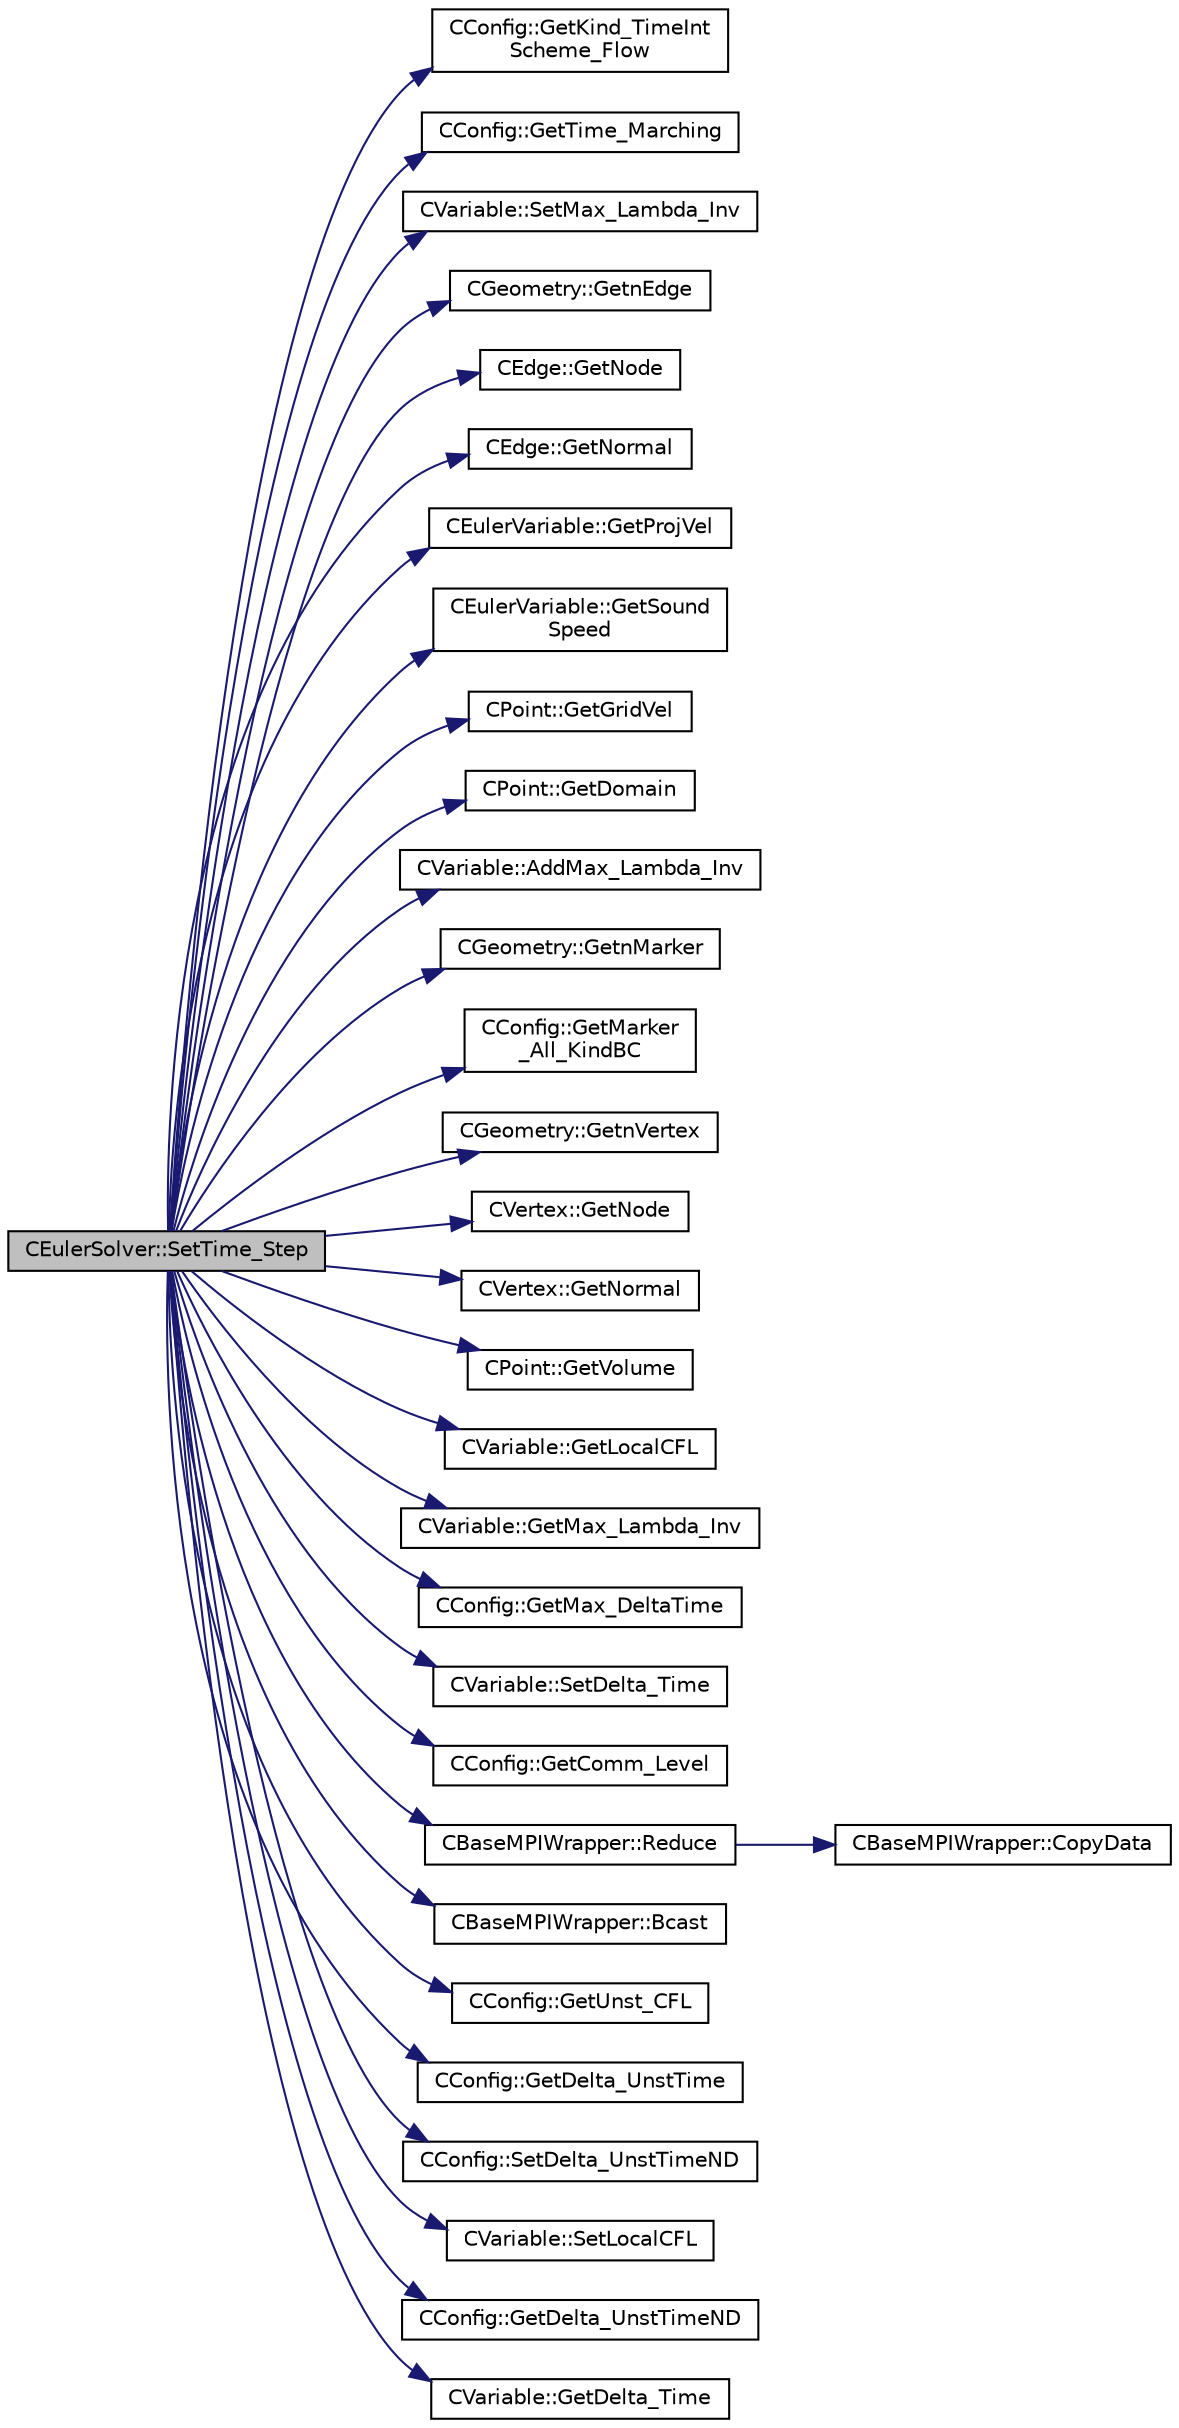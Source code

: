 digraph "CEulerSolver::SetTime_Step"
{
  edge [fontname="Helvetica",fontsize="10",labelfontname="Helvetica",labelfontsize="10"];
  node [fontname="Helvetica",fontsize="10",shape=record];
  rankdir="LR";
  Node3857 [label="CEulerSolver::SetTime_Step",height=0.2,width=0.4,color="black", fillcolor="grey75", style="filled", fontcolor="black"];
  Node3857 -> Node3858 [color="midnightblue",fontsize="10",style="solid",fontname="Helvetica"];
  Node3858 [label="CConfig::GetKind_TimeInt\lScheme_Flow",height=0.2,width=0.4,color="black", fillcolor="white", style="filled",URL="$class_c_config.html#a20e5fd7b43cfd2bf2bcf5137f12bc635",tooltip="Get the kind of integration scheme (explicit or implicit) for the flow equations. ..."];
  Node3857 -> Node3859 [color="midnightblue",fontsize="10",style="solid",fontname="Helvetica"];
  Node3859 [label="CConfig::GetTime_Marching",height=0.2,width=0.4,color="black", fillcolor="white", style="filled",URL="$class_c_config.html#a864d499ce740184803607801c47abda7",tooltip="Provides information about the time integration, and change the write in the output files information..."];
  Node3857 -> Node3860 [color="midnightblue",fontsize="10",style="solid",fontname="Helvetica"];
  Node3860 [label="CVariable::SetMax_Lambda_Inv",height=0.2,width=0.4,color="black", fillcolor="white", style="filled",URL="$class_c_variable.html#a2fd7b455a6eaf9b7b5cfe33062478f2e",tooltip="Set the value of the maximum eigenvalue for the inviscid terms of the PDE. "];
  Node3857 -> Node3861 [color="midnightblue",fontsize="10",style="solid",fontname="Helvetica"];
  Node3861 [label="CGeometry::GetnEdge",height=0.2,width=0.4,color="black", fillcolor="white", style="filled",URL="$class_c_geometry.html#a7d6e1e1d1e46da8f55ecbe1a9380530a",tooltip="Get number of edges. "];
  Node3857 -> Node3862 [color="midnightblue",fontsize="10",style="solid",fontname="Helvetica"];
  Node3862 [label="CEdge::GetNode",height=0.2,width=0.4,color="black", fillcolor="white", style="filled",URL="$class_c_edge.html#aee33b61d646e3fe59a4e23284ab1bf33",tooltip="Get the nodes of the edge. "];
  Node3857 -> Node3863 [color="midnightblue",fontsize="10",style="solid",fontname="Helvetica"];
  Node3863 [label="CEdge::GetNormal",height=0.2,width=0.4,color="black", fillcolor="white", style="filled",URL="$class_c_edge.html#ada210a6f0643f444e7e491fc4ed9e662",tooltip="Copy the the normal vector of a face. "];
  Node3857 -> Node3864 [color="midnightblue",fontsize="10",style="solid",fontname="Helvetica"];
  Node3864 [label="CEulerVariable::GetProjVel",height=0.2,width=0.4,color="black", fillcolor="white", style="filled",URL="$class_c_euler_variable.html#a38533a193a0d4207d457f176f8df7d4e",tooltip="Get the projected velocity in a unitary vector direction (compressible solver). "];
  Node3857 -> Node3865 [color="midnightblue",fontsize="10",style="solid",fontname="Helvetica"];
  Node3865 [label="CEulerVariable::GetSound\lSpeed",height=0.2,width=0.4,color="black", fillcolor="white", style="filled",URL="$class_c_euler_variable.html#ab2b300dcf4067e7b996d7c9aaa02939f",tooltip="Get the speed of the sound. "];
  Node3857 -> Node3866 [color="midnightblue",fontsize="10",style="solid",fontname="Helvetica"];
  Node3866 [label="CPoint::GetGridVel",height=0.2,width=0.4,color="black", fillcolor="white", style="filled",URL="$class_c_point.html#a62ec636f4a05ac578b582a053e8553f9",tooltip="Get the value of the grid velocity at the point. "];
  Node3857 -> Node3867 [color="midnightblue",fontsize="10",style="solid",fontname="Helvetica"];
  Node3867 [label="CPoint::GetDomain",height=0.2,width=0.4,color="black", fillcolor="white", style="filled",URL="$class_c_point.html#a1d7e22a60d4cfef356af1cba2bab3e55",tooltip="For parallel computation, its indicates if a point must be computed or not. "];
  Node3857 -> Node3868 [color="midnightblue",fontsize="10",style="solid",fontname="Helvetica"];
  Node3868 [label="CVariable::AddMax_Lambda_Inv",height=0.2,width=0.4,color="black", fillcolor="white", style="filled",URL="$class_c_variable.html#a5c0027af1f30a42811e243a655cf0830",tooltip="Add a value to the maximum eigenvalue for the inviscid terms of the PDE. "];
  Node3857 -> Node3869 [color="midnightblue",fontsize="10",style="solid",fontname="Helvetica"];
  Node3869 [label="CGeometry::GetnMarker",height=0.2,width=0.4,color="black", fillcolor="white", style="filled",URL="$class_c_geometry.html#a3c899d1370312702c189a8ee95a63ef7",tooltip="Get number of markers. "];
  Node3857 -> Node3870 [color="midnightblue",fontsize="10",style="solid",fontname="Helvetica"];
  Node3870 [label="CConfig::GetMarker\l_All_KindBC",height=0.2,width=0.4,color="black", fillcolor="white", style="filled",URL="$class_c_config.html#a57d43acc1457d2d27095ce006218862e",tooltip="Get the kind of boundary for each marker. "];
  Node3857 -> Node3871 [color="midnightblue",fontsize="10",style="solid",fontname="Helvetica"];
  Node3871 [label="CGeometry::GetnVertex",height=0.2,width=0.4,color="black", fillcolor="white", style="filled",URL="$class_c_geometry.html#a55427e474834af1941e13750b17975be",tooltip="Get number of vertices. "];
  Node3857 -> Node3872 [color="midnightblue",fontsize="10",style="solid",fontname="Helvetica"];
  Node3872 [label="CVertex::GetNode",height=0.2,width=0.4,color="black", fillcolor="white", style="filled",URL="$class_c_vertex.html#a95c513bf927464157ed96b6c79779a1f",tooltip="Get the node of the vertex. "];
  Node3857 -> Node3873 [color="midnightblue",fontsize="10",style="solid",fontname="Helvetica"];
  Node3873 [label="CVertex::GetNormal",height=0.2,width=0.4,color="black", fillcolor="white", style="filled",URL="$class_c_vertex.html#a0d289163c6f3384822fcb9ae86fc1c39",tooltip="Copy the the normal vector of a face. "];
  Node3857 -> Node3874 [color="midnightblue",fontsize="10",style="solid",fontname="Helvetica"];
  Node3874 [label="CPoint::GetVolume",height=0.2,width=0.4,color="black", fillcolor="white", style="filled",URL="$class_c_point.html#a3c526a15e767c7de9cf163800aa581e5",tooltip="Get area or volume of the control volume. "];
  Node3857 -> Node3875 [color="midnightblue",fontsize="10",style="solid",fontname="Helvetica"];
  Node3875 [label="CVariable::GetLocalCFL",height=0.2,width=0.4,color="black", fillcolor="white", style="filled",URL="$class_c_variable.html#a171dfc3e408be66993fde3da82b5a991",tooltip="Get the value of the local CFL number for the current control volume (CV). "];
  Node3857 -> Node3876 [color="midnightblue",fontsize="10",style="solid",fontname="Helvetica"];
  Node3876 [label="CVariable::GetMax_Lambda_Inv",height=0.2,width=0.4,color="black", fillcolor="white", style="filled",URL="$class_c_variable.html#a06881674ee4c942782a86419f3993ed6",tooltip="Get the value of the maximum eigenvalue for the inviscid terms of the PDE. "];
  Node3857 -> Node3877 [color="midnightblue",fontsize="10",style="solid",fontname="Helvetica"];
  Node3877 [label="CConfig::GetMax_DeltaTime",height=0.2,width=0.4,color="black", fillcolor="white", style="filled",URL="$class_c_config.html#aead37e73a494eb911a5603ff18ac0852",tooltip="Get the Courant Friedrich Levi number for unsteady simulations. "];
  Node3857 -> Node3878 [color="midnightblue",fontsize="10",style="solid",fontname="Helvetica"];
  Node3878 [label="CVariable::SetDelta_Time",height=0.2,width=0.4,color="black", fillcolor="white", style="filled",URL="$class_c_variable.html#a75d51484f25650269294a7925c0f5a3e",tooltip="Set the value of the time step. "];
  Node3857 -> Node3879 [color="midnightblue",fontsize="10",style="solid",fontname="Helvetica"];
  Node3879 [label="CConfig::GetComm_Level",height=0.2,width=0.4,color="black", fillcolor="white", style="filled",URL="$class_c_config.html#ab71278d2692ca5217674036650b02923",tooltip="Get the level of MPI communications to be performed. "];
  Node3857 -> Node3880 [color="midnightblue",fontsize="10",style="solid",fontname="Helvetica"];
  Node3880 [label="CBaseMPIWrapper::Reduce",height=0.2,width=0.4,color="black", fillcolor="white", style="filled",URL="$class_c_base_m_p_i_wrapper.html#a860dfcee07be04be175e06d342e0fc68"];
  Node3880 -> Node3881 [color="midnightblue",fontsize="10",style="solid",fontname="Helvetica"];
  Node3881 [label="CBaseMPIWrapper::CopyData",height=0.2,width=0.4,color="black", fillcolor="white", style="filled",URL="$class_c_base_m_p_i_wrapper.html#a4725cc1dd65b161b483e812a538a5e36"];
  Node3857 -> Node3882 [color="midnightblue",fontsize="10",style="solid",fontname="Helvetica"];
  Node3882 [label="CBaseMPIWrapper::Bcast",height=0.2,width=0.4,color="black", fillcolor="white", style="filled",URL="$class_c_base_m_p_i_wrapper.html#ae816a2f124ea5ae95337418462514df5"];
  Node3857 -> Node3883 [color="midnightblue",fontsize="10",style="solid",fontname="Helvetica"];
  Node3883 [label="CConfig::GetUnst_CFL",height=0.2,width=0.4,color="black", fillcolor="white", style="filled",URL="$class_c_config.html#a19a4294421a26b0562de1677d6b219ef",tooltip="Get the Courant Friedrich Levi number for unsteady simulations. "];
  Node3857 -> Node3884 [color="midnightblue",fontsize="10",style="solid",fontname="Helvetica"];
  Node3884 [label="CConfig::GetDelta_UnstTime",height=0.2,width=0.4,color="black", fillcolor="white", style="filled",URL="$class_c_config.html#aa9a5ddd6d3f6f56bc21f8a2ec3e7d220",tooltip="If we are prforming an unsteady simulation, there is only one value of the time step for the complete..."];
  Node3857 -> Node3885 [color="midnightblue",fontsize="10",style="solid",fontname="Helvetica"];
  Node3885 [label="CConfig::SetDelta_UnstTimeND",height=0.2,width=0.4,color="black", fillcolor="white", style="filled",URL="$class_c_config.html#a9d3085d222e6ab0b658d79c52b6477fc",tooltip="Set the value of the unsteadty time step using the CFL number. "];
  Node3857 -> Node3886 [color="midnightblue",fontsize="10",style="solid",fontname="Helvetica"];
  Node3886 [label="CVariable::SetLocalCFL",height=0.2,width=0.4,color="black", fillcolor="white", style="filled",URL="$class_c_variable.html#a77d2f7f3fb35de75f915725662790060",tooltip="Set the value of the local CFL number for the current control volume (CV). "];
  Node3857 -> Node3887 [color="midnightblue",fontsize="10",style="solid",fontname="Helvetica"];
  Node3887 [label="CConfig::GetDelta_UnstTimeND",height=0.2,width=0.4,color="black", fillcolor="white", style="filled",URL="$class_c_config.html#a417b45d0da107126e803258901f57920",tooltip="If we are prforming an unsteady simulation, there is only one value of the time step for the complete..."];
  Node3857 -> Node3888 [color="midnightblue",fontsize="10",style="solid",fontname="Helvetica"];
  Node3888 [label="CVariable::GetDelta_Time",height=0.2,width=0.4,color="black", fillcolor="white", style="filled",URL="$class_c_variable.html#aef3ea2cd0a87d55835bb2bd332678489",tooltip="Get the value of the time step. "];
}
